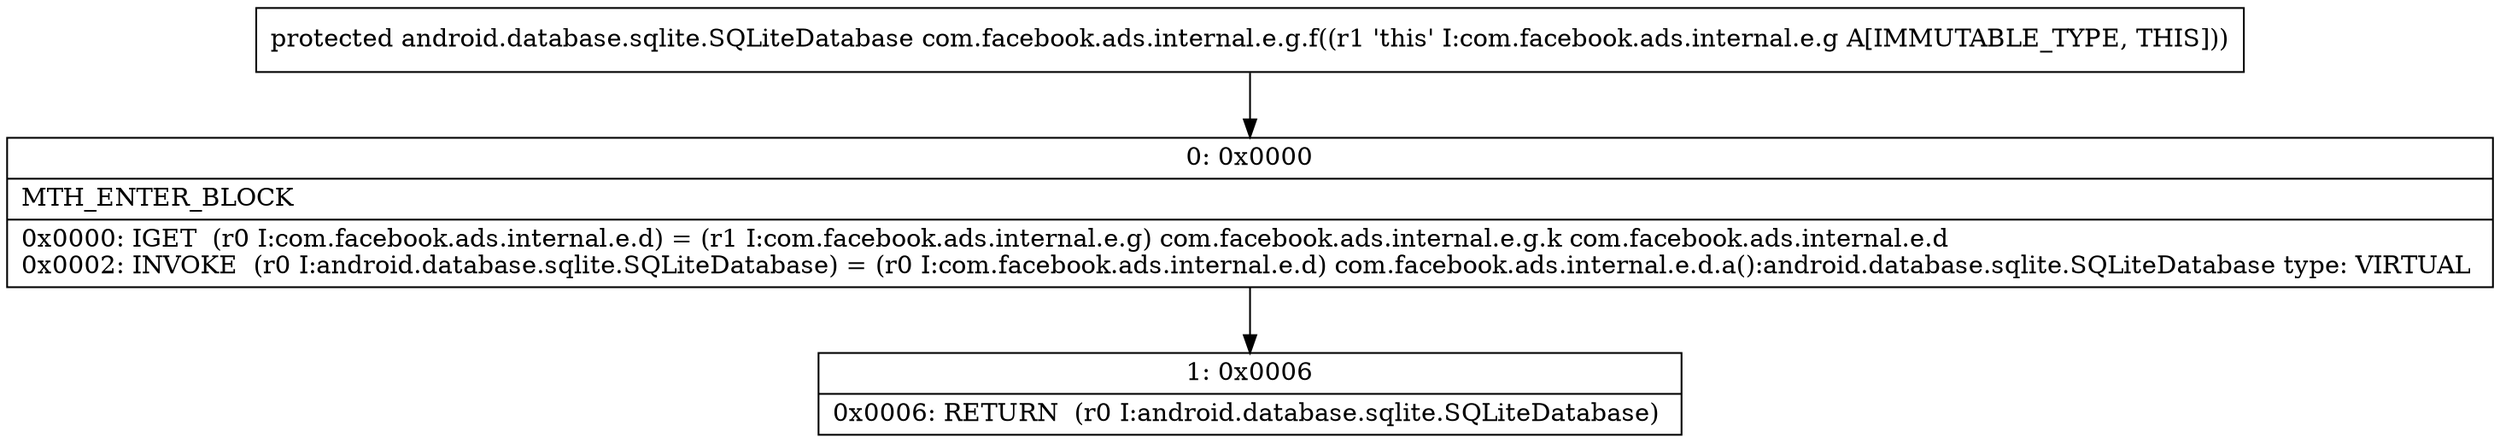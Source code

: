 digraph "CFG forcom.facebook.ads.internal.e.g.f()Landroid\/database\/sqlite\/SQLiteDatabase;" {
Node_0 [shape=record,label="{0\:\ 0x0000|MTH_ENTER_BLOCK\l|0x0000: IGET  (r0 I:com.facebook.ads.internal.e.d) = (r1 I:com.facebook.ads.internal.e.g) com.facebook.ads.internal.e.g.k com.facebook.ads.internal.e.d \l0x0002: INVOKE  (r0 I:android.database.sqlite.SQLiteDatabase) = (r0 I:com.facebook.ads.internal.e.d) com.facebook.ads.internal.e.d.a():android.database.sqlite.SQLiteDatabase type: VIRTUAL \l}"];
Node_1 [shape=record,label="{1\:\ 0x0006|0x0006: RETURN  (r0 I:android.database.sqlite.SQLiteDatabase) \l}"];
MethodNode[shape=record,label="{protected android.database.sqlite.SQLiteDatabase com.facebook.ads.internal.e.g.f((r1 'this' I:com.facebook.ads.internal.e.g A[IMMUTABLE_TYPE, THIS])) }"];
MethodNode -> Node_0;
Node_0 -> Node_1;
}

